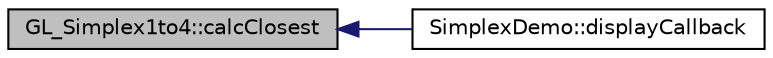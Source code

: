 digraph "GL_Simplex1to4::calcClosest"
{
  edge [fontname="Helvetica",fontsize="10",labelfontname="Helvetica",labelfontsize="10"];
  node [fontname="Helvetica",fontsize="10",shape=record];
  rankdir="LR";
  Node1 [label="GL_Simplex1to4::calcClosest",height=0.2,width=0.4,color="black", fillcolor="grey75", style="filled", fontcolor="black"];
  Node1 -> Node2 [dir="back",color="midnightblue",fontsize="10",style="solid",fontname="Helvetica"];
  Node2 [label="SimplexDemo::displayCallback",height=0.2,width=0.4,color="black", fillcolor="white", style="filled",URL="$class_simplex_demo.html#a83f93e509878e745fd765f94f331dbe0"];
}
